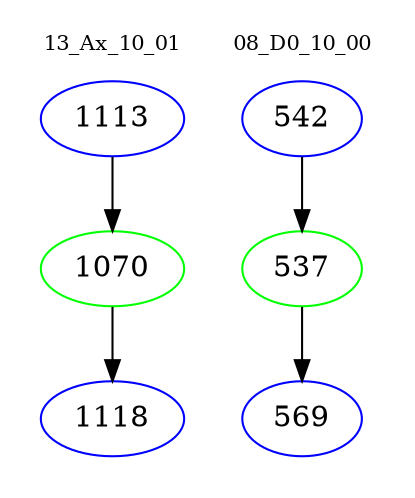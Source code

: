 digraph{
subgraph cluster_0 {
color = white
label = "13_Ax_10_01";
fontsize=10;
T0_1113 [label="1113", color="blue"]
T0_1113 -> T0_1070 [color="black"]
T0_1070 [label="1070", color="green"]
T0_1070 -> T0_1118 [color="black"]
T0_1118 [label="1118", color="blue"]
}
subgraph cluster_1 {
color = white
label = "08_D0_10_00";
fontsize=10;
T1_542 [label="542", color="blue"]
T1_542 -> T1_537 [color="black"]
T1_537 [label="537", color="green"]
T1_537 -> T1_569 [color="black"]
T1_569 [label="569", color="blue"]
}
}
